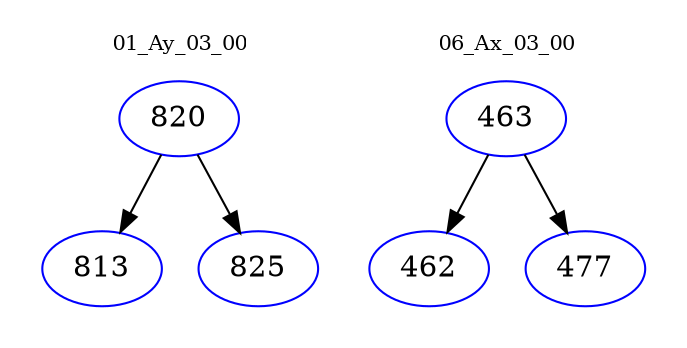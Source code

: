 digraph{
subgraph cluster_0 {
color = white
label = "01_Ay_03_00";
fontsize=10;
T0_820 [label="820", color="blue"]
T0_820 -> T0_813 [color="black"]
T0_813 [label="813", color="blue"]
T0_820 -> T0_825 [color="black"]
T0_825 [label="825", color="blue"]
}
subgraph cluster_1 {
color = white
label = "06_Ax_03_00";
fontsize=10;
T1_463 [label="463", color="blue"]
T1_463 -> T1_462 [color="black"]
T1_462 [label="462", color="blue"]
T1_463 -> T1_477 [color="black"]
T1_477 [label="477", color="blue"]
}
}
